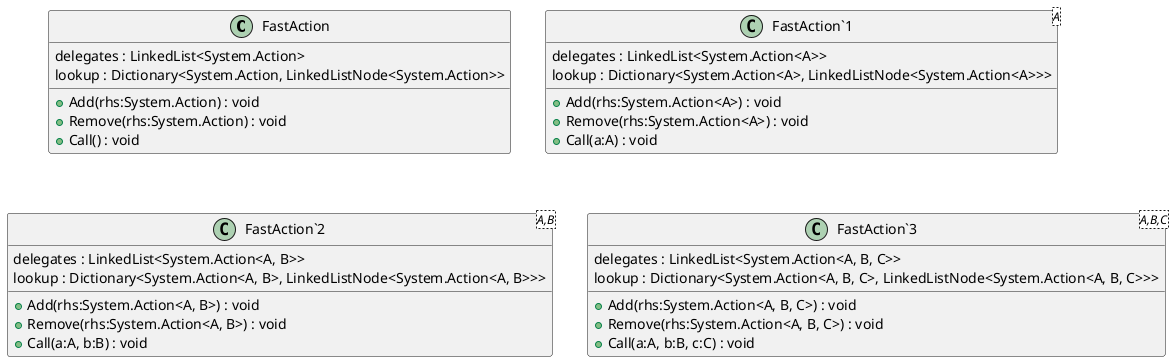 @startuml
class FastAction {
    delegates : LinkedList<System.Action>
    lookup : Dictionary<System.Action, LinkedListNode<System.Action>>
    + Add(rhs:System.Action) : void
    + Remove(rhs:System.Action) : void
    + Call() : void
}
class "FastAction`1"<A> {
    delegates : LinkedList<System.Action<A>>
    lookup : Dictionary<System.Action<A>, LinkedListNode<System.Action<A>>>
    + Add(rhs:System.Action<A>) : void
    + Remove(rhs:System.Action<A>) : void
    + Call(a:A) : void
}
class "FastAction`2"<A,B> {
    delegates : LinkedList<System.Action<A, B>>
    lookup : Dictionary<System.Action<A, B>, LinkedListNode<System.Action<A, B>>>
    + Add(rhs:System.Action<A, B>) : void
    + Remove(rhs:System.Action<A, B>) : void
    + Call(a:A, b:B) : void
}
class "FastAction`3"<A,B,C> {
    delegates : LinkedList<System.Action<A, B, C>>
    lookup : Dictionary<System.Action<A, B, C>, LinkedListNode<System.Action<A, B, C>>>
    + Add(rhs:System.Action<A, B, C>) : void
    + Remove(rhs:System.Action<A, B, C>) : void
    + Call(a:A, b:B, c:C) : void
}
@enduml
